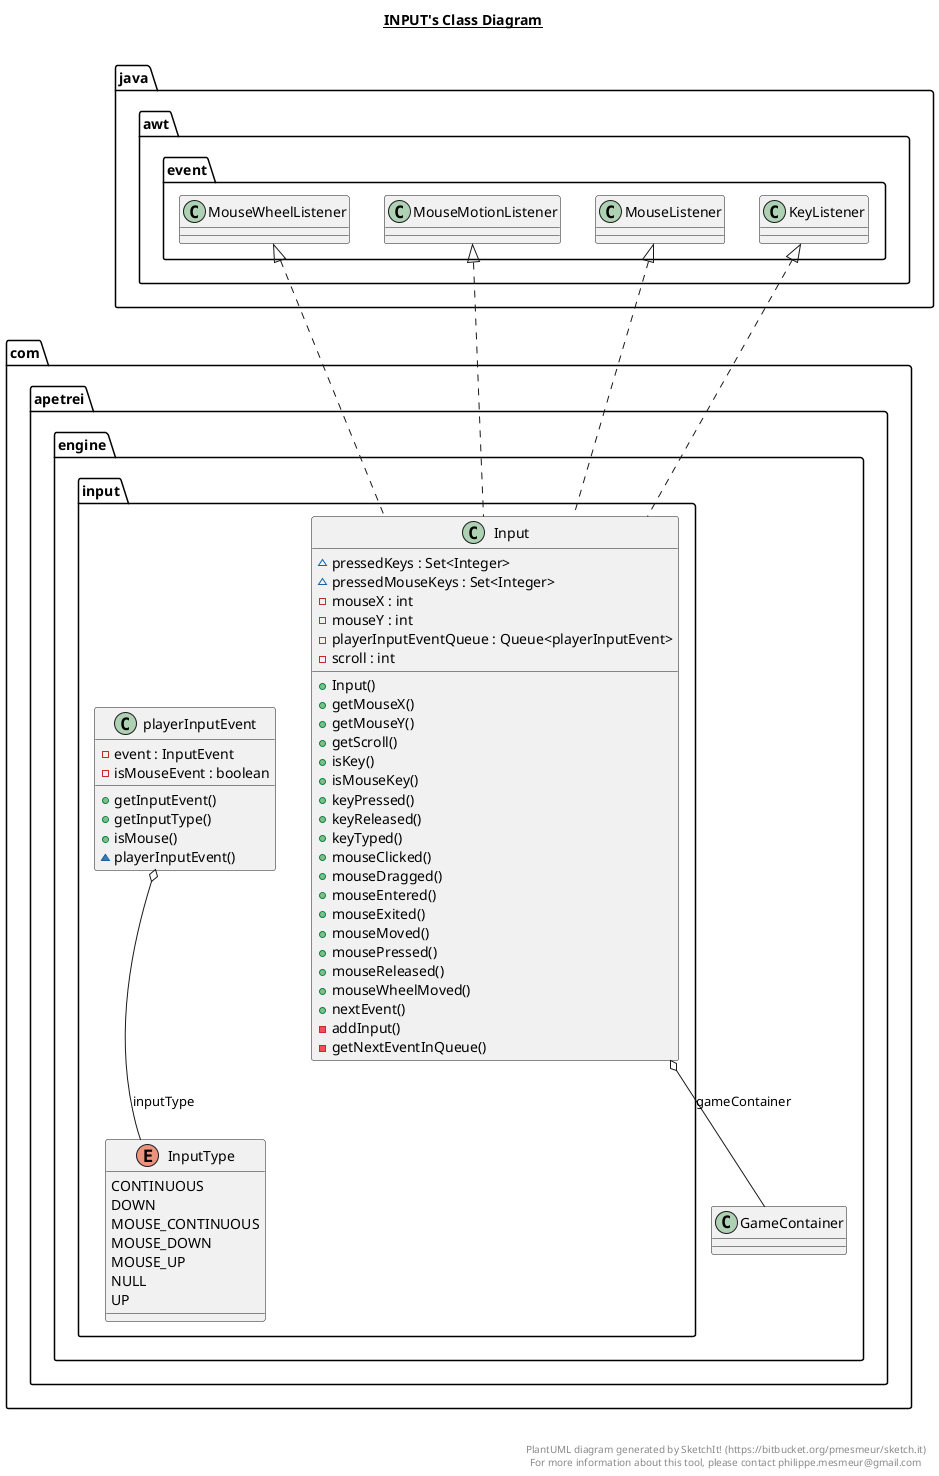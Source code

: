 @startuml

title __INPUT's Class Diagram__\n

  namespace com.apetrei.engine {
    namespace input {
      class com.apetrei.engine.input.Input {
          ~ pressedKeys : Set<Integer>
          ~ pressedMouseKeys : Set<Integer>
          - mouseX : int
          - mouseY : int
          - playerInputEventQueue : Queue<playerInputEvent>
          - scroll : int
          + Input()
          + getMouseX()
          + getMouseY()
          + getScroll()
          + isKey()
          + isMouseKey()
          + keyPressed()
          + keyReleased()
          + keyTyped()
          + mouseClicked()
          + mouseDragged()
          + mouseEntered()
          + mouseExited()
          + mouseMoved()
          + mousePressed()
          + mouseReleased()
          + mouseWheelMoved()
          + nextEvent()
          - addInput()
          - getNextEventInQueue()
      }
    }
  }
  

  namespace com.apetrei.engine {
    namespace input {
      enum InputType {
        CONTINUOUS
        DOWN
        MOUSE_CONTINUOUS
        MOUSE_DOWN
        MOUSE_UP
        NULL
        UP
      }
    }
  }
  

  namespace com.apetrei.engine {
    namespace input {
      class com.apetrei.engine.input.playerInputEvent {
          - event : InputEvent
          - isMouseEvent : boolean
          + getInputEvent()
          + getInputType()
          + isMouse()
          ~ playerInputEvent()
      }
    }
  }
  

  com.apetrei.engine.input.Input .up.|> java.awt.event.KeyListener
  com.apetrei.engine.input.Input .up.|> java.awt.event.MouseListener
  com.apetrei.engine.input.Input .up.|> java.awt.event.MouseMotionListener
  com.apetrei.engine.input.Input .up.|> java.awt.event.MouseWheelListener
  com.apetrei.engine.input.Input o-- com.apetrei.engine.GameContainer : gameContainer
  com.apetrei.engine.input.playerInputEvent o-- com.apetrei.engine.input.InputType : inputType


right footer


PlantUML diagram generated by SketchIt! (https://bitbucket.org/pmesmeur/sketch.it)
For more information about this tool, please contact philippe.mesmeur@gmail.com
endfooter

@enduml
